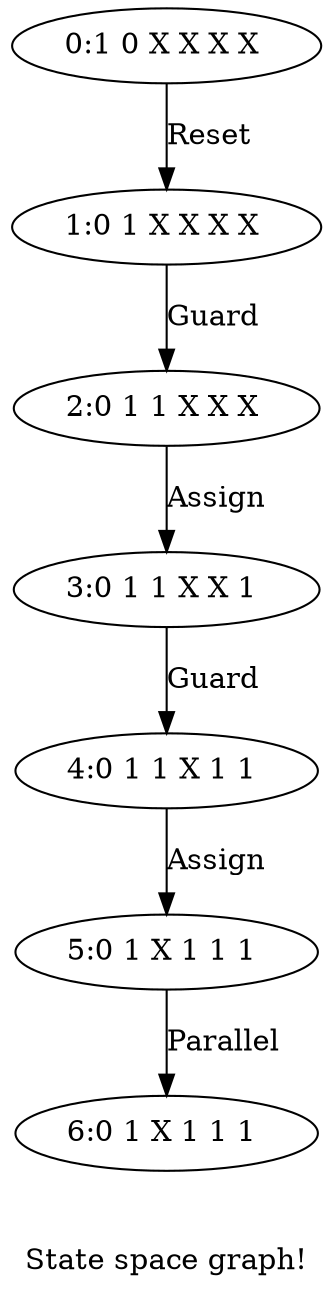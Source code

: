 digraph finite_state_machine {
	graph [ label = "\n\nState space graph!" ];
	node [shape = ellipse];
	graph [ dpi =300 ];
	"0:1 0 X X X X " -> "1:0 1 X X X X " [ label = "Reset" ];
	"1:0 1 X X X X " -> "2:0 1 1 X X X " [ label = "Guard" ];
	"2:0 1 1 X X X " -> "3:0 1 1 X X 1 " [ label = "Assign" ];
	"3:0 1 1 X X 1 " -> "4:0 1 1 X 1 1 " [ label = "Guard" ];
	"4:0 1 1 X 1 1 " -> "5:0 1 X 1 1 1 " [ label = "Assign" ];
	"5:0 1 X 1 1 1 " -> "6:0 1 X 1 1 1 " [ label = "Parallel" ];
}

